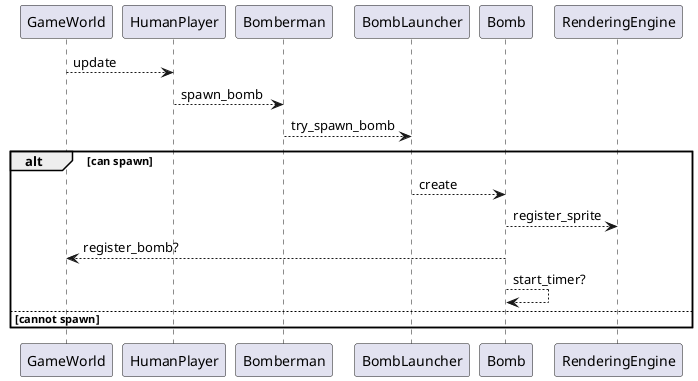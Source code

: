 @startuml

GameWorld --> HumanPlayer : update
HumanPlayer --> Bomberman : spawn_bomb
Bomberman --> BombLauncher : try_spawn_bomb
alt can spawn
BombLauncher --> Bomb : create
Bomb --> RenderingEngine : register_sprite
Bomb --> GameWorld : register_bomb?
Bomb --> Bomb : start_timer?
else cannot spawn
end



@enduml